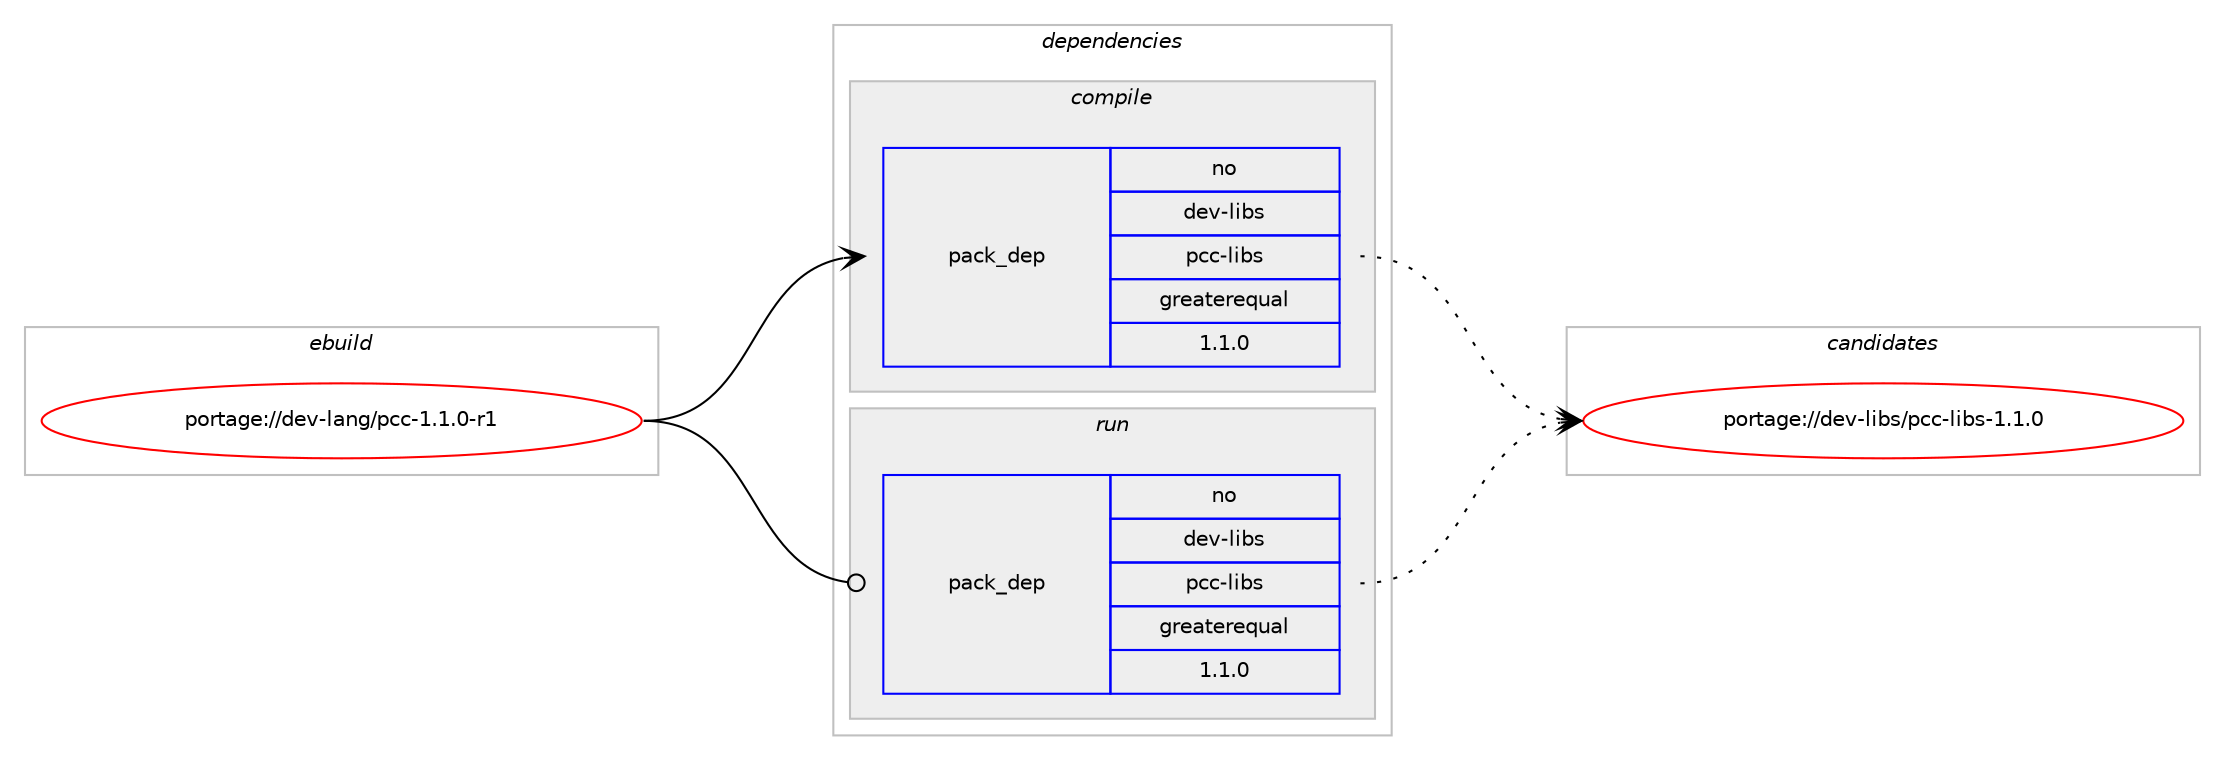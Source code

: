digraph prolog {

# *************
# Graph options
# *************

newrank=true;
concentrate=true;
compound=true;
graph [rankdir=LR,fontname=Helvetica,fontsize=10,ranksep=1.5];#, ranksep=2.5, nodesep=0.2];
edge  [arrowhead=vee];
node  [fontname=Helvetica,fontsize=10];

# **********
# The ebuild
# **********

subgraph cluster_leftcol {
color=gray;
rank=same;
label=<<i>ebuild</i>>;
id [label="portage://dev-lang/pcc-1.1.0-r1", color=red, width=4, href="../dev-lang/pcc-1.1.0-r1.svg"];
}

# ****************
# The dependencies
# ****************

subgraph cluster_midcol {
color=gray;
label=<<i>dependencies</i>>;
subgraph cluster_compile {
fillcolor="#eeeeee";
style=filled;
label=<<i>compile</i>>;
subgraph pack27074 {
dependency50648 [label=<<TABLE BORDER="0" CELLBORDER="1" CELLSPACING="0" CELLPADDING="4" WIDTH="220"><TR><TD ROWSPAN="6" CELLPADDING="30">pack_dep</TD></TR><TR><TD WIDTH="110">no</TD></TR><TR><TD>dev-libs</TD></TR><TR><TD>pcc-libs</TD></TR><TR><TD>greaterequal</TD></TR><TR><TD>1.1.0</TD></TR></TABLE>>, shape=none, color=blue];
}
id:e -> dependency50648:w [weight=20,style="solid",arrowhead="vee"];
}
subgraph cluster_compileandrun {
fillcolor="#eeeeee";
style=filled;
label=<<i>compile and run</i>>;
}
subgraph cluster_run {
fillcolor="#eeeeee";
style=filled;
label=<<i>run</i>>;
subgraph pack27075 {
dependency50649 [label=<<TABLE BORDER="0" CELLBORDER="1" CELLSPACING="0" CELLPADDING="4" WIDTH="220"><TR><TD ROWSPAN="6" CELLPADDING="30">pack_dep</TD></TR><TR><TD WIDTH="110">no</TD></TR><TR><TD>dev-libs</TD></TR><TR><TD>pcc-libs</TD></TR><TR><TD>greaterequal</TD></TR><TR><TD>1.1.0</TD></TR></TABLE>>, shape=none, color=blue];
}
id:e -> dependency50649:w [weight=20,style="solid",arrowhead="odot"];
}
}

# **************
# The candidates
# **************

subgraph cluster_choices {
rank=same;
color=gray;
label=<<i>candidates</i>>;

subgraph choice27074 {
color=black;
nodesep=1;
choice10010111845108105981154711299994510810598115454946494648 [label="portage://dev-libs/pcc-libs-1.1.0", color=red, width=4,href="../dev-libs/pcc-libs-1.1.0.svg"];
dependency50648:e -> choice10010111845108105981154711299994510810598115454946494648:w [style=dotted,weight="100"];
}
subgraph choice27075 {
color=black;
nodesep=1;
choice10010111845108105981154711299994510810598115454946494648 [label="portage://dev-libs/pcc-libs-1.1.0", color=red, width=4,href="../dev-libs/pcc-libs-1.1.0.svg"];
dependency50649:e -> choice10010111845108105981154711299994510810598115454946494648:w [style=dotted,weight="100"];
}
}

}
